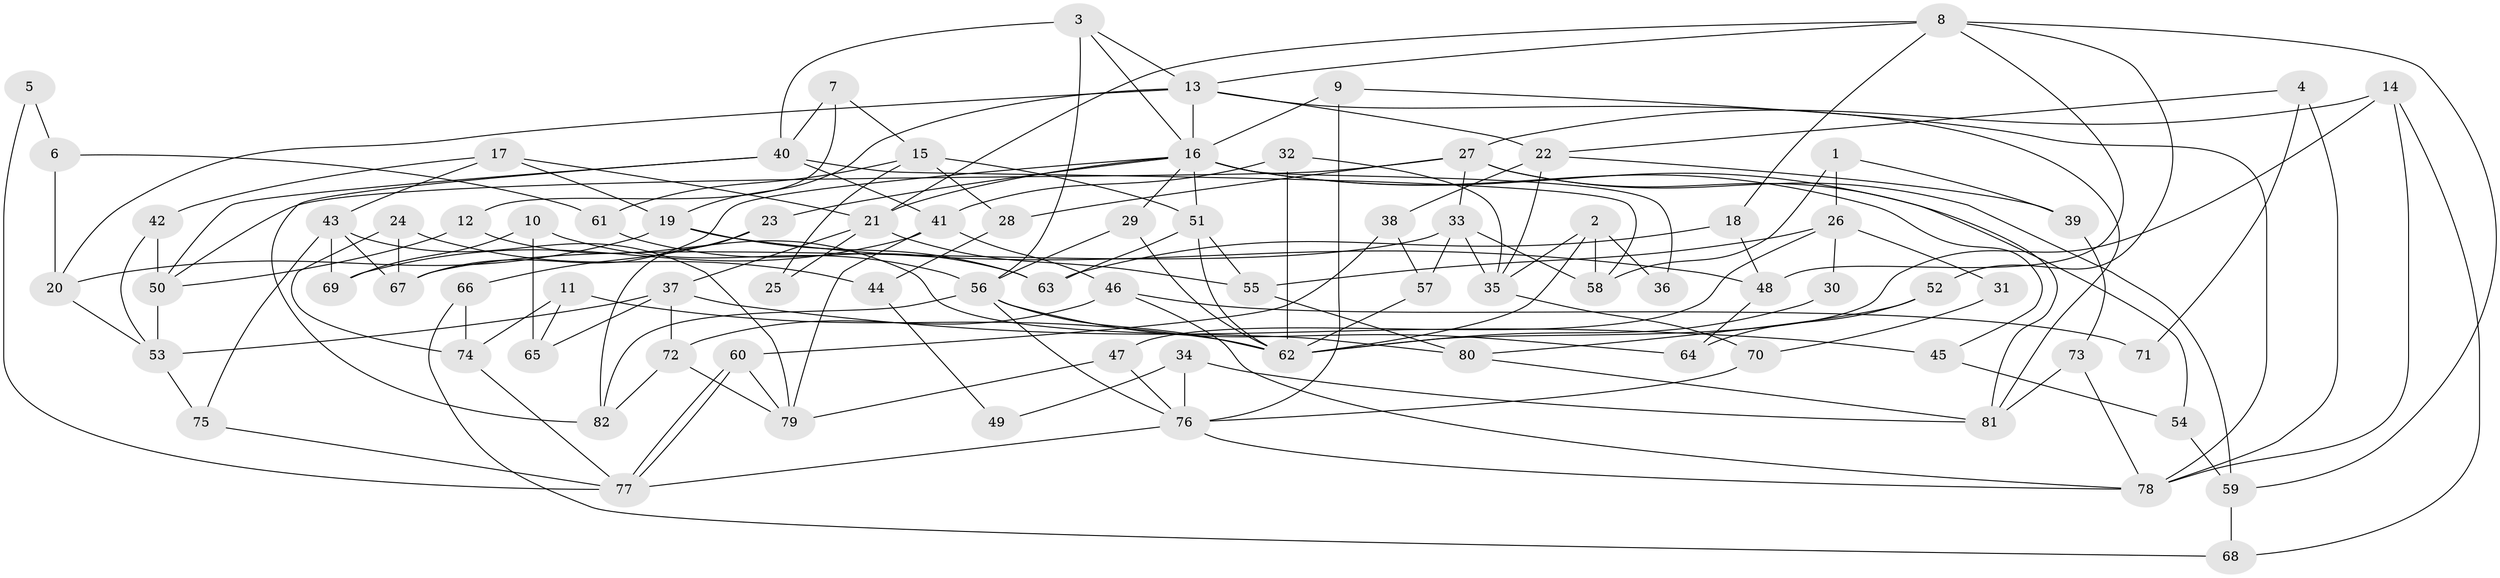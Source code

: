 // coarse degree distribution, {5: 0.18518518518518517, 9: 0.14814814814814814, 4: 0.1111111111111111, 13: 0.037037037037037035, 6: 0.18518518518518517, 8: 0.07407407407407407, 3: 0.07407407407407407, 7: 0.07407407407407407, 12: 0.037037037037037035, 2: 0.07407407407407407}
// Generated by graph-tools (version 1.1) at 2025/37/03/04/25 23:37:04]
// undirected, 82 vertices, 164 edges
graph export_dot {
  node [color=gray90,style=filled];
  1;
  2;
  3;
  4;
  5;
  6;
  7;
  8;
  9;
  10;
  11;
  12;
  13;
  14;
  15;
  16;
  17;
  18;
  19;
  20;
  21;
  22;
  23;
  24;
  25;
  26;
  27;
  28;
  29;
  30;
  31;
  32;
  33;
  34;
  35;
  36;
  37;
  38;
  39;
  40;
  41;
  42;
  43;
  44;
  45;
  46;
  47;
  48;
  49;
  50;
  51;
  52;
  53;
  54;
  55;
  56;
  57;
  58;
  59;
  60;
  61;
  62;
  63;
  64;
  65;
  66;
  67;
  68;
  69;
  70;
  71;
  72;
  73;
  74;
  75;
  76;
  77;
  78;
  79;
  80;
  81;
  82;
  1 -- 39;
  1 -- 26;
  1 -- 58;
  2 -- 62;
  2 -- 58;
  2 -- 35;
  2 -- 36;
  3 -- 16;
  3 -- 40;
  3 -- 13;
  3 -- 56;
  4 -- 78;
  4 -- 22;
  4 -- 71;
  5 -- 77;
  5 -- 6;
  6 -- 61;
  6 -- 20;
  7 -- 40;
  7 -- 12;
  7 -- 15;
  8 -- 48;
  8 -- 59;
  8 -- 13;
  8 -- 18;
  8 -- 21;
  8 -- 52;
  9 -- 16;
  9 -- 76;
  9 -- 78;
  10 -- 69;
  10 -- 56;
  10 -- 65;
  11 -- 62;
  11 -- 65;
  11 -- 74;
  12 -- 50;
  12 -- 80;
  13 -- 16;
  13 -- 19;
  13 -- 20;
  13 -- 22;
  13 -- 81;
  14 -- 68;
  14 -- 62;
  14 -- 27;
  14 -- 78;
  15 -- 51;
  15 -- 25;
  15 -- 28;
  15 -- 61;
  16 -- 29;
  16 -- 21;
  16 -- 23;
  16 -- 36;
  16 -- 45;
  16 -- 51;
  16 -- 54;
  16 -- 67;
  17 -- 21;
  17 -- 19;
  17 -- 42;
  17 -- 43;
  18 -- 48;
  18 -- 63;
  19 -- 63;
  19 -- 20;
  19 -- 48;
  20 -- 53;
  21 -- 25;
  21 -- 37;
  21 -- 55;
  22 -- 38;
  22 -- 35;
  22 -- 39;
  23 -- 82;
  23 -- 66;
  24 -- 74;
  24 -- 67;
  24 -- 44;
  26 -- 47;
  26 -- 55;
  26 -- 30;
  26 -- 31;
  27 -- 50;
  27 -- 28;
  27 -- 33;
  27 -- 59;
  27 -- 81;
  28 -- 44;
  29 -- 62;
  29 -- 56;
  30 -- 62;
  31 -- 70;
  32 -- 35;
  32 -- 41;
  32 -- 62;
  33 -- 35;
  33 -- 57;
  33 -- 58;
  33 -- 67;
  34 -- 81;
  34 -- 76;
  34 -- 49;
  35 -- 70;
  37 -- 72;
  37 -- 45;
  37 -- 53;
  37 -- 65;
  38 -- 60;
  38 -- 57;
  39 -- 73;
  40 -- 50;
  40 -- 58;
  40 -- 41;
  40 -- 82;
  41 -- 79;
  41 -- 46;
  41 -- 69;
  42 -- 53;
  42 -- 50;
  43 -- 67;
  43 -- 69;
  43 -- 75;
  43 -- 79;
  44 -- 49;
  45 -- 54;
  46 -- 78;
  46 -- 71;
  46 -- 72;
  47 -- 79;
  47 -- 76;
  48 -- 64;
  50 -- 53;
  51 -- 62;
  51 -- 55;
  51 -- 63;
  52 -- 80;
  52 -- 64;
  53 -- 75;
  54 -- 59;
  55 -- 80;
  56 -- 76;
  56 -- 62;
  56 -- 64;
  56 -- 82;
  57 -- 62;
  59 -- 68;
  60 -- 77;
  60 -- 77;
  60 -- 79;
  61 -- 63;
  66 -- 74;
  66 -- 68;
  70 -- 76;
  72 -- 82;
  72 -- 79;
  73 -- 78;
  73 -- 81;
  74 -- 77;
  75 -- 77;
  76 -- 77;
  76 -- 78;
  80 -- 81;
}
